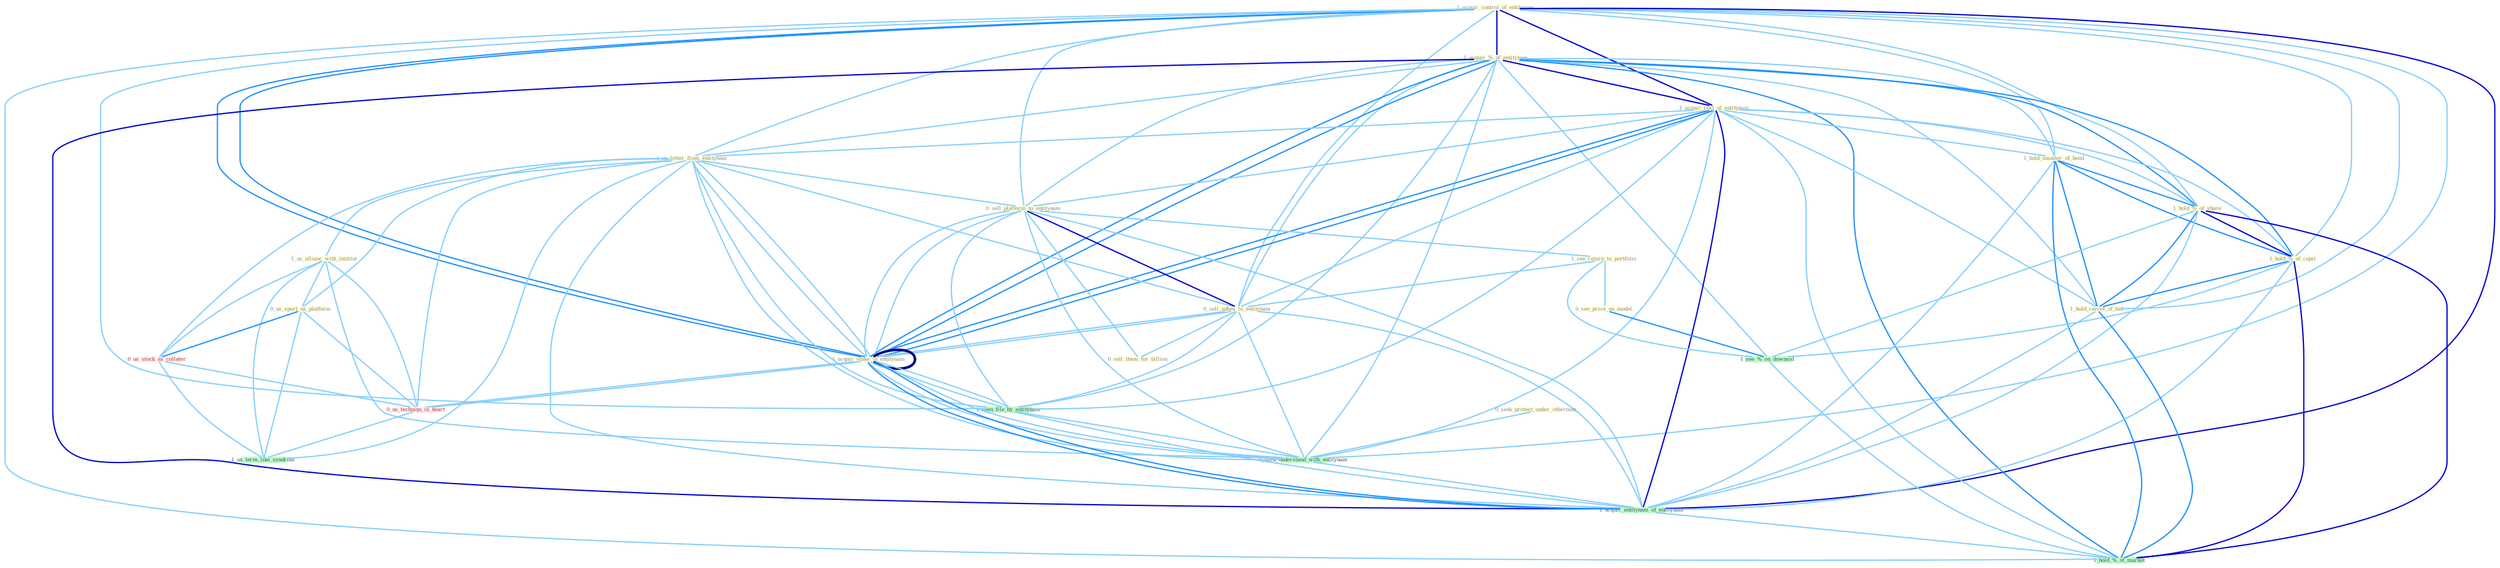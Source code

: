 Graph G{ 
    node
    [shape=polygon,style=filled,width=.5,height=.06,color="#BDFCC9",fixedsize=true,fontsize=4,
    fontcolor="#2f4f4f"];
    {node
    [color="#ffffe0", fontcolor="#8b7d6b"] "1_acquir_control_of_entitynam " "1_acquir_%_of_entitynam " "1_acquir_rest_of_entitynam " "1_us_letter_from_entitynam " "1_hold_smatter_of_bond " "1_hold_%_of_share " "0_sell_platform_to_entitynam " "1_see_return_to_portfolio " "0_sell_adhes_to_entitynam " "1_hold_%_of_capit " "0_seek_protect_under_othernum " "1_us_allianc_with_institut " "0_us_sport_as_platform " "1_acquir_stake_in_entitynam " "0_see_price_on_model " "1_hold_carrot_of_bid " "1_acquir_stake_in_entitynam " "0_sell_them_for_billion "}
{node [color="#fff0f5", fontcolor="#b22222"] "0_us_stock_as_collater " "0_us_techniqu_in_heart "}
edge [color="#B0E2FF"];

	"1_acquir_control_of_entitynam " -- "1_acquir_%_of_entitynam " [w="3", color="#0000cd" , len=0.6];
	"1_acquir_control_of_entitynam " -- "1_acquir_rest_of_entitynam " [w="3", color="#0000cd" , len=0.6];
	"1_acquir_control_of_entitynam " -- "1_us_letter_from_entitynam " [w="1", color="#87cefa" ];
	"1_acquir_control_of_entitynam " -- "1_hold_smatter_of_bond " [w="1", color="#87cefa" ];
	"1_acquir_control_of_entitynam " -- "1_hold_%_of_share " [w="1", color="#87cefa" ];
	"1_acquir_control_of_entitynam " -- "0_sell_platform_to_entitynam " [w="1", color="#87cefa" ];
	"1_acquir_control_of_entitynam " -- "0_sell_adhes_to_entitynam " [w="1", color="#87cefa" ];
	"1_acquir_control_of_entitynam " -- "1_hold_%_of_capit " [w="1", color="#87cefa" ];
	"1_acquir_control_of_entitynam " -- "1_acquir_stake_in_entitynam " [w="2", color="#1e90ff" , len=0.8];
	"1_acquir_control_of_entitynam " -- "1_hold_carrot_of_bid " [w="1", color="#87cefa" ];
	"1_acquir_control_of_entitynam " -- "1_acquir_stake_in_entitynam " [w="2", color="#1e90ff" , len=0.8];
	"1_acquir_control_of_entitynam " -- "1_seen_file_by_entitynam " [w="1", color="#87cefa" ];
	"1_acquir_control_of_entitynam " -- "1_seek_understand_with_entitynam " [w="1", color="#87cefa" ];
	"1_acquir_control_of_entitynam " -- "1_acquir_entitynam_of_entitynam " [w="3", color="#0000cd" , len=0.6];
	"1_acquir_control_of_entitynam " -- "1_hold_%_of_market " [w="1", color="#87cefa" ];
	"1_acquir_%_of_entitynam " -- "1_acquir_rest_of_entitynam " [w="3", color="#0000cd" , len=0.6];
	"1_acquir_%_of_entitynam " -- "1_us_letter_from_entitynam " [w="1", color="#87cefa" ];
	"1_acquir_%_of_entitynam " -- "1_hold_smatter_of_bond " [w="1", color="#87cefa" ];
	"1_acquir_%_of_entitynam " -- "1_hold_%_of_share " [w="2", color="#1e90ff" , len=0.8];
	"1_acquir_%_of_entitynam " -- "0_sell_platform_to_entitynam " [w="1", color="#87cefa" ];
	"1_acquir_%_of_entitynam " -- "0_sell_adhes_to_entitynam " [w="1", color="#87cefa" ];
	"1_acquir_%_of_entitynam " -- "1_hold_%_of_capit " [w="2", color="#1e90ff" , len=0.8];
	"1_acquir_%_of_entitynam " -- "1_acquir_stake_in_entitynam " [w="2", color="#1e90ff" , len=0.8];
	"1_acquir_%_of_entitynam " -- "1_hold_carrot_of_bid " [w="1", color="#87cefa" ];
	"1_acquir_%_of_entitynam " -- "1_acquir_stake_in_entitynam " [w="2", color="#1e90ff" , len=0.8];
	"1_acquir_%_of_entitynam " -- "1_seen_file_by_entitynam " [w="1", color="#87cefa" ];
	"1_acquir_%_of_entitynam " -- "1_seek_understand_with_entitynam " [w="1", color="#87cefa" ];
	"1_acquir_%_of_entitynam " -- "1_acquir_entitynam_of_entitynam " [w="3", color="#0000cd" , len=0.6];
	"1_acquir_%_of_entitynam " -- "1_see_%_on_downsid " [w="1", color="#87cefa" ];
	"1_acquir_%_of_entitynam " -- "1_hold_%_of_market " [w="2", color="#1e90ff" , len=0.8];
	"1_acquir_rest_of_entitynam " -- "1_us_letter_from_entitynam " [w="1", color="#87cefa" ];
	"1_acquir_rest_of_entitynam " -- "1_hold_smatter_of_bond " [w="1", color="#87cefa" ];
	"1_acquir_rest_of_entitynam " -- "1_hold_%_of_share " [w="1", color="#87cefa" ];
	"1_acquir_rest_of_entitynam " -- "0_sell_platform_to_entitynam " [w="1", color="#87cefa" ];
	"1_acquir_rest_of_entitynam " -- "0_sell_adhes_to_entitynam " [w="1", color="#87cefa" ];
	"1_acquir_rest_of_entitynam " -- "1_hold_%_of_capit " [w="1", color="#87cefa" ];
	"1_acquir_rest_of_entitynam " -- "1_acquir_stake_in_entitynam " [w="2", color="#1e90ff" , len=0.8];
	"1_acquir_rest_of_entitynam " -- "1_hold_carrot_of_bid " [w="1", color="#87cefa" ];
	"1_acquir_rest_of_entitynam " -- "1_acquir_stake_in_entitynam " [w="2", color="#1e90ff" , len=0.8];
	"1_acquir_rest_of_entitynam " -- "1_seen_file_by_entitynam " [w="1", color="#87cefa" ];
	"1_acquir_rest_of_entitynam " -- "1_seek_understand_with_entitynam " [w="1", color="#87cefa" ];
	"1_acquir_rest_of_entitynam " -- "1_acquir_entitynam_of_entitynam " [w="3", color="#0000cd" , len=0.6];
	"1_acquir_rest_of_entitynam " -- "1_hold_%_of_market " [w="1", color="#87cefa" ];
	"1_us_letter_from_entitynam " -- "0_sell_platform_to_entitynam " [w="1", color="#87cefa" ];
	"1_us_letter_from_entitynam " -- "0_sell_adhes_to_entitynam " [w="1", color="#87cefa" ];
	"1_us_letter_from_entitynam " -- "1_us_allianc_with_institut " [w="1", color="#87cefa" ];
	"1_us_letter_from_entitynam " -- "0_us_sport_as_platform " [w="1", color="#87cefa" ];
	"1_us_letter_from_entitynam " -- "1_acquir_stake_in_entitynam " [w="1", color="#87cefa" ];
	"1_us_letter_from_entitynam " -- "1_acquir_stake_in_entitynam " [w="1", color="#87cefa" ];
	"1_us_letter_from_entitynam " -- "1_seen_file_by_entitynam " [w="1", color="#87cefa" ];
	"1_us_letter_from_entitynam " -- "0_us_stock_as_collater " [w="1", color="#87cefa" ];
	"1_us_letter_from_entitynam " -- "1_seek_understand_with_entitynam " [w="1", color="#87cefa" ];
	"1_us_letter_from_entitynam " -- "1_acquir_entitynam_of_entitynam " [w="1", color="#87cefa" ];
	"1_us_letter_from_entitynam " -- "0_us_techniqu_in_heart " [w="1", color="#87cefa" ];
	"1_us_letter_from_entitynam " -- "1_us_term_like_syndrom " [w="1", color="#87cefa" ];
	"1_hold_smatter_of_bond " -- "1_hold_%_of_share " [w="2", color="#1e90ff" , len=0.8];
	"1_hold_smatter_of_bond " -- "1_hold_%_of_capit " [w="2", color="#1e90ff" , len=0.8];
	"1_hold_smatter_of_bond " -- "1_hold_carrot_of_bid " [w="2", color="#1e90ff" , len=0.8];
	"1_hold_smatter_of_bond " -- "1_acquir_entitynam_of_entitynam " [w="1", color="#87cefa" ];
	"1_hold_smatter_of_bond " -- "1_hold_%_of_market " [w="2", color="#1e90ff" , len=0.8];
	"1_hold_%_of_share " -- "1_hold_%_of_capit " [w="3", color="#0000cd" , len=0.6];
	"1_hold_%_of_share " -- "1_hold_carrot_of_bid " [w="2", color="#1e90ff" , len=0.8];
	"1_hold_%_of_share " -- "1_acquir_entitynam_of_entitynam " [w="1", color="#87cefa" ];
	"1_hold_%_of_share " -- "1_see_%_on_downsid " [w="1", color="#87cefa" ];
	"1_hold_%_of_share " -- "1_hold_%_of_market " [w="3", color="#0000cd" , len=0.6];
	"0_sell_platform_to_entitynam " -- "1_see_return_to_portfolio " [w="1", color="#87cefa" ];
	"0_sell_platform_to_entitynam " -- "0_sell_adhes_to_entitynam " [w="3", color="#0000cd" , len=0.6];
	"0_sell_platform_to_entitynam " -- "1_acquir_stake_in_entitynam " [w="1", color="#87cefa" ];
	"0_sell_platform_to_entitynam " -- "1_acquir_stake_in_entitynam " [w="1", color="#87cefa" ];
	"0_sell_platform_to_entitynam " -- "0_sell_them_for_billion " [w="1", color="#87cefa" ];
	"0_sell_platform_to_entitynam " -- "1_seen_file_by_entitynam " [w="1", color="#87cefa" ];
	"0_sell_platform_to_entitynam " -- "1_seek_understand_with_entitynam " [w="1", color="#87cefa" ];
	"0_sell_platform_to_entitynam " -- "1_acquir_entitynam_of_entitynam " [w="1", color="#87cefa" ];
	"1_see_return_to_portfolio " -- "0_sell_adhes_to_entitynam " [w="1", color="#87cefa" ];
	"1_see_return_to_portfolio " -- "0_see_price_on_model " [w="1", color="#87cefa" ];
	"1_see_return_to_portfolio " -- "1_see_%_on_downsid " [w="1", color="#87cefa" ];
	"0_sell_adhes_to_entitynam " -- "1_acquir_stake_in_entitynam " [w="1", color="#87cefa" ];
	"0_sell_adhes_to_entitynam " -- "1_acquir_stake_in_entitynam " [w="1", color="#87cefa" ];
	"0_sell_adhes_to_entitynam " -- "0_sell_them_for_billion " [w="1", color="#87cefa" ];
	"0_sell_adhes_to_entitynam " -- "1_seen_file_by_entitynam " [w="1", color="#87cefa" ];
	"0_sell_adhes_to_entitynam " -- "1_seek_understand_with_entitynam " [w="1", color="#87cefa" ];
	"0_sell_adhes_to_entitynam " -- "1_acquir_entitynam_of_entitynam " [w="1", color="#87cefa" ];
	"1_hold_%_of_capit " -- "1_hold_carrot_of_bid " [w="2", color="#1e90ff" , len=0.8];
	"1_hold_%_of_capit " -- "1_acquir_entitynam_of_entitynam " [w="1", color="#87cefa" ];
	"1_hold_%_of_capit " -- "1_see_%_on_downsid " [w="1", color="#87cefa" ];
	"1_hold_%_of_capit " -- "1_hold_%_of_market " [w="3", color="#0000cd" , len=0.6];
	"0_seek_protect_under_othernum " -- "1_seek_understand_with_entitynam " [w="1", color="#87cefa" ];
	"1_us_allianc_with_institut " -- "0_us_sport_as_platform " [w="1", color="#87cefa" ];
	"1_us_allianc_with_institut " -- "0_us_stock_as_collater " [w="1", color="#87cefa" ];
	"1_us_allianc_with_institut " -- "1_seek_understand_with_entitynam " [w="1", color="#87cefa" ];
	"1_us_allianc_with_institut " -- "0_us_techniqu_in_heart " [w="1", color="#87cefa" ];
	"1_us_allianc_with_institut " -- "1_us_term_like_syndrom " [w="1", color="#87cefa" ];
	"0_us_sport_as_platform " -- "0_us_stock_as_collater " [w="2", color="#1e90ff" , len=0.8];
	"0_us_sport_as_platform " -- "0_us_techniqu_in_heart " [w="1", color="#87cefa" ];
	"0_us_sport_as_platform " -- "1_us_term_like_syndrom " [w="1", color="#87cefa" ];
	"1_acquir_stake_in_entitynam " -- "1_acquir_stake_in_entitynam " [w="4", style=bold, color="#000080", len=0.4];
	"1_acquir_stake_in_entitynam " -- "1_seen_file_by_entitynam " [w="1", color="#87cefa" ];
	"1_acquir_stake_in_entitynam " -- "1_seek_understand_with_entitynam " [w="1", color="#87cefa" ];
	"1_acquir_stake_in_entitynam " -- "1_acquir_entitynam_of_entitynam " [w="2", color="#1e90ff" , len=0.8];
	"1_acquir_stake_in_entitynam " -- "0_us_techniqu_in_heart " [w="1", color="#87cefa" ];
	"0_see_price_on_model " -- "1_see_%_on_downsid " [w="2", color="#1e90ff" , len=0.8];
	"1_hold_carrot_of_bid " -- "1_acquir_entitynam_of_entitynam " [w="1", color="#87cefa" ];
	"1_hold_carrot_of_bid " -- "1_hold_%_of_market " [w="2", color="#1e90ff" , len=0.8];
	"1_acquir_stake_in_entitynam " -- "1_seen_file_by_entitynam " [w="1", color="#87cefa" ];
	"1_acquir_stake_in_entitynam " -- "1_seek_understand_with_entitynam " [w="1", color="#87cefa" ];
	"1_acquir_stake_in_entitynam " -- "1_acquir_entitynam_of_entitynam " [w="2", color="#1e90ff" , len=0.8];
	"1_acquir_stake_in_entitynam " -- "0_us_techniqu_in_heart " [w="1", color="#87cefa" ];
	"1_seen_file_by_entitynam " -- "1_seek_understand_with_entitynam " [w="1", color="#87cefa" ];
	"1_seen_file_by_entitynam " -- "1_acquir_entitynam_of_entitynam " [w="1", color="#87cefa" ];
	"0_us_stock_as_collater " -- "0_us_techniqu_in_heart " [w="1", color="#87cefa" ];
	"0_us_stock_as_collater " -- "1_us_term_like_syndrom " [w="1", color="#87cefa" ];
	"1_seek_understand_with_entitynam " -- "1_acquir_entitynam_of_entitynam " [w="1", color="#87cefa" ];
	"1_acquir_entitynam_of_entitynam " -- "1_hold_%_of_market " [w="1", color="#87cefa" ];
	"0_us_techniqu_in_heart " -- "1_us_term_like_syndrom " [w="1", color="#87cefa" ];
	"1_see_%_on_downsid " -- "1_hold_%_of_market " [w="1", color="#87cefa" ];
}